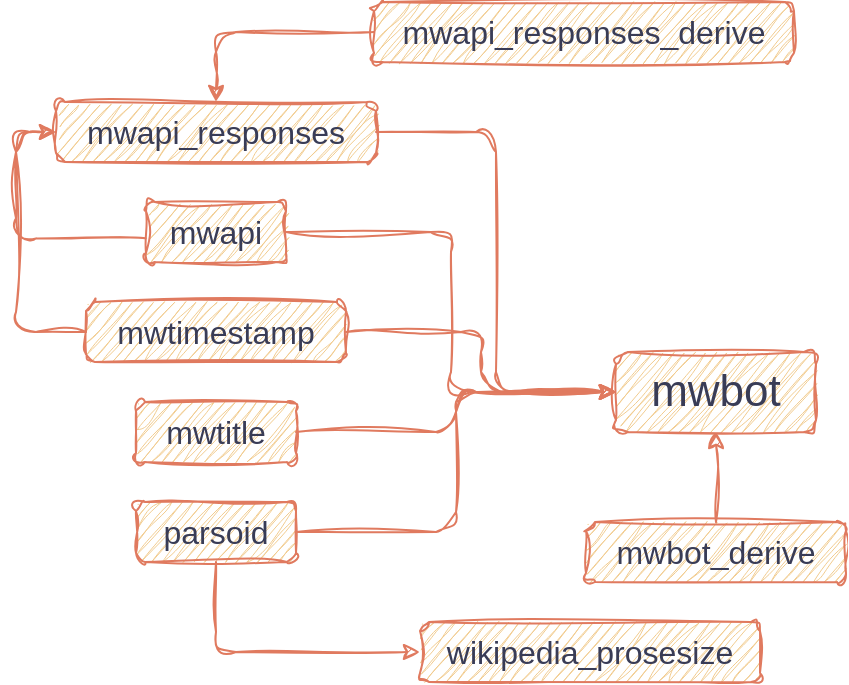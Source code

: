 <mxfile version="28.1.1">
  <diagram name="Page-1" id="nPSMN8shHIH9Cje0tpHZ">
    <mxGraphModel dx="712" dy="540" grid="1" gridSize="10" guides="1" tooltips="1" connect="1" arrows="1" fold="1" page="1" pageScale="1" pageWidth="291" pageHeight="413" math="0" shadow="0">
      <root>
        <mxCell id="0" />
        <mxCell id="1" parent="0" />
        <mxCell id="ONmzsRhYv475mUTvHMMu-13" style="edgeStyle=orthogonalEdgeStyle;rounded=1;orthogonalLoop=1;jettySize=auto;html=1;entryX=0;entryY=0.5;entryDx=0;entryDy=0;sketch=1;curveFitting=1;jiggle=2;labelBackgroundColor=none;fontColor=default;strokeColor=#E07A5F;" parent="1" source="01FXjIsKuXOsLsB-IkXL-1" target="ONmzsRhYv475mUTvHMMu-5" edge="1">
          <mxGeometry relative="1" as="geometry" />
        </mxCell>
        <mxCell id="01FXjIsKuXOsLsB-IkXL-1" value="&lt;div&gt;mwapi_responses&lt;/div&gt;" style="rounded=1;whiteSpace=wrap;html=1;fontFamily=Helvetica;fontSize=16;sketch=1;curveFitting=1;jiggle=2;labelBackgroundColor=none;fillColor=#F2CC8F;strokeColor=#E07A5F;fontColor=#393C56;" parent="1" vertex="1">
          <mxGeometry x="80" y="87" width="160" height="30" as="geometry" />
        </mxCell>
        <mxCell id="ONmzsRhYv475mUTvHMMu-20" style="edgeStyle=orthogonalEdgeStyle;rounded=1;orthogonalLoop=1;jettySize=auto;html=1;entryX=0;entryY=0.5;entryDx=0;entryDy=0;exitX=-0.002;exitY=0.605;exitDx=0;exitDy=0;exitPerimeter=0;sketch=1;curveFitting=1;jiggle=2;labelBackgroundColor=none;fontColor=default;strokeColor=#E07A5F;" parent="1" source="01FXjIsKuXOsLsB-IkXL-2" target="01FXjIsKuXOsLsB-IkXL-1" edge="1">
          <mxGeometry relative="1" as="geometry" />
        </mxCell>
        <mxCell id="ONmzsRhYv475mUTvHMMu-21" style="edgeStyle=orthogonalEdgeStyle;rounded=1;orthogonalLoop=1;jettySize=auto;html=1;entryX=0;entryY=0.5;entryDx=0;entryDy=0;exitX=0;exitY=0.5;exitDx=0;exitDy=0;sketch=1;curveFitting=1;jiggle=2;labelBackgroundColor=none;fontColor=default;strokeColor=#E07A5F;" parent="1" source="01FXjIsKuXOsLsB-IkXL-3" target="01FXjIsKuXOsLsB-IkXL-1" edge="1">
          <mxGeometry relative="1" as="geometry" />
        </mxCell>
        <mxCell id="01FXjIsKuXOsLsB-IkXL-10" style="edgeStyle=orthogonalEdgeStyle;rounded=1;orthogonalLoop=1;jettySize=auto;html=1;sketch=1;curveFitting=1;jiggle=2;labelBackgroundColor=none;fontColor=default;strokeColor=#E07A5F;exitX=0;exitY=0.5;exitDx=0;exitDy=0;" parent="1" source="01FXjIsKuXOsLsB-IkXL-6" target="01FXjIsKuXOsLsB-IkXL-1" edge="1">
          <mxGeometry relative="1" as="geometry" />
        </mxCell>
        <mxCell id="01FXjIsKuXOsLsB-IkXL-2" value="&lt;div&gt;mwapi&lt;/div&gt;" style="rounded=1;whiteSpace=wrap;html=1;fontFamily=Helvetica;fontSize=16;sketch=1;curveFitting=1;jiggle=2;labelBackgroundColor=none;fillColor=#F2CC8F;strokeColor=#E07A5F;fontColor=#393C56;" parent="1" vertex="1">
          <mxGeometry x="125" y="137" width="70" height="30" as="geometry" />
        </mxCell>
        <mxCell id="01FXjIsKuXOsLsB-IkXL-3" value="mwtimestamp" style="rounded=1;whiteSpace=wrap;html=1;fontFamily=Helvetica;fontSize=16;sketch=1;curveFitting=1;jiggle=2;labelBackgroundColor=none;fillColor=#F2CC8F;strokeColor=#E07A5F;fontColor=#393C56;" parent="1" vertex="1">
          <mxGeometry x="95" y="187" width="130" height="30" as="geometry" />
        </mxCell>
        <mxCell id="01FXjIsKuXOsLsB-IkXL-4" value="mwtitle" style="rounded=1;whiteSpace=wrap;html=1;fontFamily=Helvetica;fontSize=16;sketch=1;curveFitting=1;jiggle=2;labelBackgroundColor=none;fillColor=#F2CC8F;strokeColor=#E07A5F;fontColor=#393C56;" parent="1" vertex="1">
          <mxGeometry x="120" y="237" width="80" height="30" as="geometry" />
        </mxCell>
        <mxCell id="01FXjIsKuXOsLsB-IkXL-6" value="mwapi_responses_derive" style="rounded=1;whiteSpace=wrap;html=1;fontFamily=Helvetica;fontSize=16;sketch=1;curveFitting=1;jiggle=2;labelBackgroundColor=none;fillColor=#F2CC8F;strokeColor=#E07A5F;fontColor=#393C56;" parent="1" vertex="1">
          <mxGeometry x="239" y="37" width="210" height="30" as="geometry" />
        </mxCell>
        <mxCell id="01FXjIsKuXOsLsB-IkXL-16" value="parsoid" style="rounded=1;whiteSpace=wrap;html=1;fontFamily=Helvetica;fontSize=16;sketch=1;curveFitting=1;jiggle=2;labelBackgroundColor=none;fillColor=#F2CC8F;strokeColor=#E07A5F;fontColor=#393C56;" parent="1" vertex="1">
          <mxGeometry x="120" y="287" width="80" height="30" as="geometry" />
        </mxCell>
        <mxCell id="ONmzsRhYv475mUTvHMMu-1" value="wikipedia_prosesize" style="rounded=1;whiteSpace=wrap;html=1;fontFamily=Helvetica;fontSize=16;sketch=1;curveFitting=1;jiggle=2;labelBackgroundColor=none;fillColor=#F2CC8F;strokeColor=#E07A5F;fontColor=#393C56;" parent="1" vertex="1">
          <mxGeometry x="262" y="347" width="170" height="30" as="geometry" />
        </mxCell>
        <mxCell id="ONmzsRhYv475mUTvHMMu-5" value="mwbot" style="rounded=1;whiteSpace=wrap;html=1;fontFamily=Helvetica;fontSize=22;sketch=1;curveFitting=1;jiggle=2;labelBackgroundColor=none;fillColor=#F2CC8F;strokeColor=#E07A5F;fontColor=#393C56;" parent="1" vertex="1">
          <mxGeometry x="360" y="212" width="100" height="40" as="geometry" />
        </mxCell>
        <mxCell id="ONmzsRhYv475mUTvHMMu-7" value="mwbot_derive" style="rounded=1;whiteSpace=wrap;html=1;fontFamily=Helvetica;fontSize=16;sketch=1;curveFitting=1;jiggle=2;labelBackgroundColor=none;fillColor=#F2CC8F;strokeColor=#E07A5F;fontColor=#393C56;" parent="1" vertex="1">
          <mxGeometry x="345" y="297" width="130" height="30" as="geometry" />
        </mxCell>
        <mxCell id="ONmzsRhYv475mUTvHMMu-4" style="edgeStyle=orthogonalEdgeStyle;rounded=1;orthogonalLoop=1;jettySize=auto;html=1;entryX=0;entryY=0.5;entryDx=0;entryDy=0;exitX=0.5;exitY=1;exitDx=0;exitDy=0;sketch=1;curveFitting=1;jiggle=2;labelBackgroundColor=none;fontColor=default;strokeColor=#E07A5F;" parent="1" source="01FXjIsKuXOsLsB-IkXL-16" target="ONmzsRhYv475mUTvHMMu-1" edge="1">
          <mxGeometry relative="1" as="geometry" />
        </mxCell>
        <mxCell id="ONmzsRhYv475mUTvHMMu-12" style="edgeStyle=orthogonalEdgeStyle;rounded=1;orthogonalLoop=1;jettySize=auto;html=1;entryX=0;entryY=0.5;entryDx=0;entryDy=0;sketch=1;curveFitting=1;jiggle=2;labelBackgroundColor=none;fontColor=default;strokeColor=#E07A5F;" parent="1" source="01FXjIsKuXOsLsB-IkXL-2" target="ONmzsRhYv475mUTvHMMu-5" edge="1">
          <mxGeometry relative="1" as="geometry" />
        </mxCell>
        <mxCell id="ONmzsRhYv475mUTvHMMu-11" style="edgeStyle=orthogonalEdgeStyle;rounded=1;orthogonalLoop=1;jettySize=auto;html=1;entryX=0;entryY=0.5;entryDx=0;entryDy=0;sketch=1;curveFitting=1;jiggle=2;labelBackgroundColor=none;fontColor=default;strokeColor=#E07A5F;" parent="1" source="01FXjIsKuXOsLsB-IkXL-3" target="ONmzsRhYv475mUTvHMMu-5" edge="1">
          <mxGeometry relative="1" as="geometry" />
        </mxCell>
        <mxCell id="ONmzsRhYv475mUTvHMMu-10" style="edgeStyle=orthogonalEdgeStyle;rounded=1;orthogonalLoop=1;jettySize=auto;html=1;entryX=0;entryY=0.5;entryDx=0;entryDy=0;sketch=1;curveFitting=1;jiggle=2;labelBackgroundColor=none;fontColor=default;strokeColor=#E07A5F;" parent="1" source="01FXjIsKuXOsLsB-IkXL-4" target="ONmzsRhYv475mUTvHMMu-5" edge="1">
          <mxGeometry relative="1" as="geometry" />
        </mxCell>
        <mxCell id="ONmzsRhYv475mUTvHMMu-9" style="edgeStyle=orthogonalEdgeStyle;rounded=1;orthogonalLoop=1;jettySize=auto;html=1;entryX=0;entryY=0.5;entryDx=0;entryDy=0;sketch=1;curveFitting=1;jiggle=2;labelBackgroundColor=none;fontColor=default;strokeColor=#E07A5F;" parent="1" source="01FXjIsKuXOsLsB-IkXL-16" target="ONmzsRhYv475mUTvHMMu-5" edge="1">
          <mxGeometry relative="1" as="geometry" />
        </mxCell>
        <mxCell id="ONmzsRhYv475mUTvHMMu-8" style="edgeStyle=orthogonalEdgeStyle;rounded=1;orthogonalLoop=1;jettySize=auto;html=1;sketch=1;curveFitting=1;jiggle=2;labelBackgroundColor=none;fontColor=default;strokeColor=#E07A5F;" parent="1" source="ONmzsRhYv475mUTvHMMu-7" target="ONmzsRhYv475mUTvHMMu-5" edge="1">
          <mxGeometry relative="1" as="geometry" />
        </mxCell>
      </root>
    </mxGraphModel>
  </diagram>
</mxfile>
